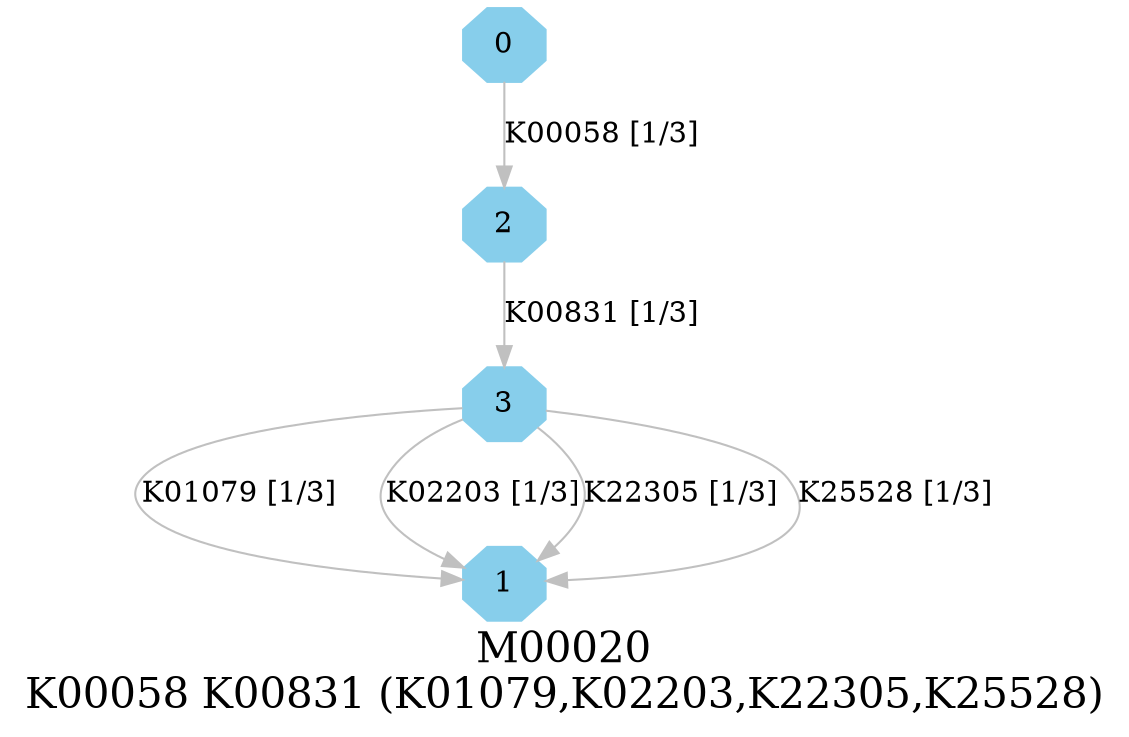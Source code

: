 digraph G {
graph [label="M00020
K00058 K00831 (K01079,K02203,K22305,K25528)",fontsize=20];
node [shape=box,style=filled];
edge [len=3,color=grey];
{node [width=.3,height=.3,shape=octagon,style=filled,color=skyblue] 0 1 2 3 }
0 -> 2 [label="K00058 [1/3]"];
2 -> 3 [label="K00831 [1/3]"];
3 -> 1 [label="K01079 [1/3]"];
3 -> 1 [label="K02203 [1/3]"];
3 -> 1 [label="K22305 [1/3]"];
3 -> 1 [label="K25528 [1/3]"];
}